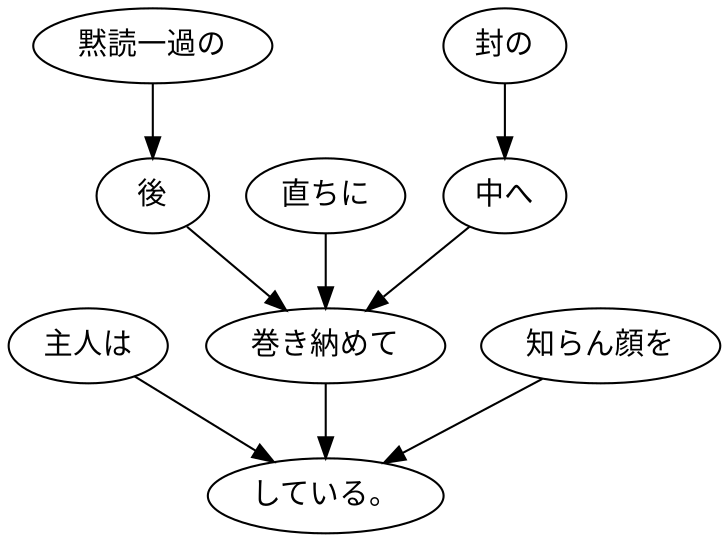 digraph graph5761 {
	node0 [label="主人は"];
	node1 [label="黙読一過の"];
	node2 [label="後"];
	node3 [label="直ちに"];
	node4 [label="封の"];
	node5 [label="中へ"];
	node6 [label="巻き納めて"];
	node7 [label="知らん顔を"];
	node8 [label="している。"];
	node0 -> node8;
	node1 -> node2;
	node2 -> node6;
	node3 -> node6;
	node4 -> node5;
	node5 -> node6;
	node6 -> node8;
	node7 -> node8;
}

